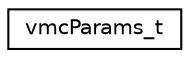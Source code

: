 digraph "Graphical Class Hierarchy"
{
 // LATEX_PDF_SIZE
  edge [fontname="Helvetica",fontsize="10",labelfontname="Helvetica",labelfontsize="10"];
  node [fontname="Helvetica",fontsize="10",shape=record];
  rankdir="LR";
  Node0 [label="vmcParams_t",height=0.2,width=0.4,color="black", fillcolor="white", style="filled",URL="$structvmcParams__t.html",tooltip="This structure is used as configuration for VMC testing."];
}
